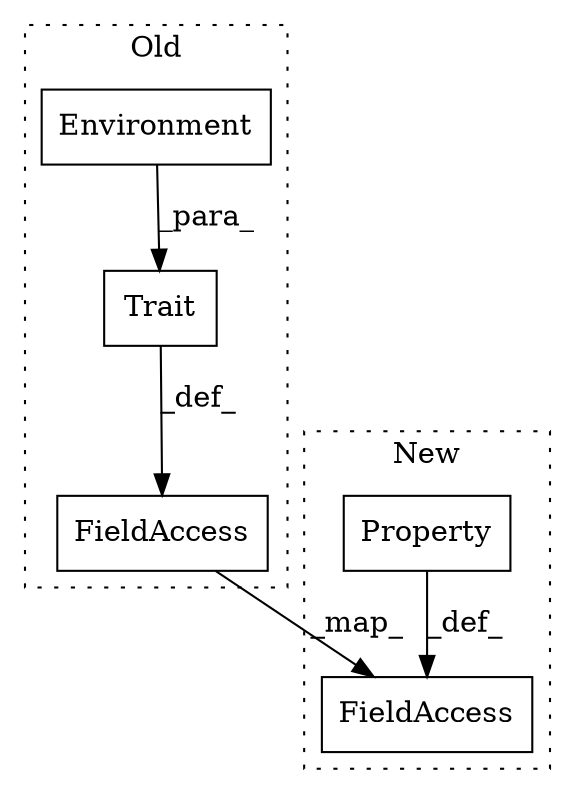 digraph G {
subgraph cluster0 {
1 [label="Environment" a="32" s="17455" l="13" shape="box"];
3 [label="Trait" a="32" s="17449,17480" l="6,1" shape="box"];
4 [label="FieldAccess" a="22" s="17445" l="3" shape="box"];
label = "Old";
style="dotted";
}
subgraph cluster1 {
2 [label="Property" a="32" s="19213" l="10" shape="box"];
5 [label="FieldAccess" a="22" s="19209" l="3" shape="box"];
label = "New";
style="dotted";
}
1 -> 3 [label="_para_"];
2 -> 5 [label="_def_"];
3 -> 4 [label="_def_"];
4 -> 5 [label="_map_"];
}